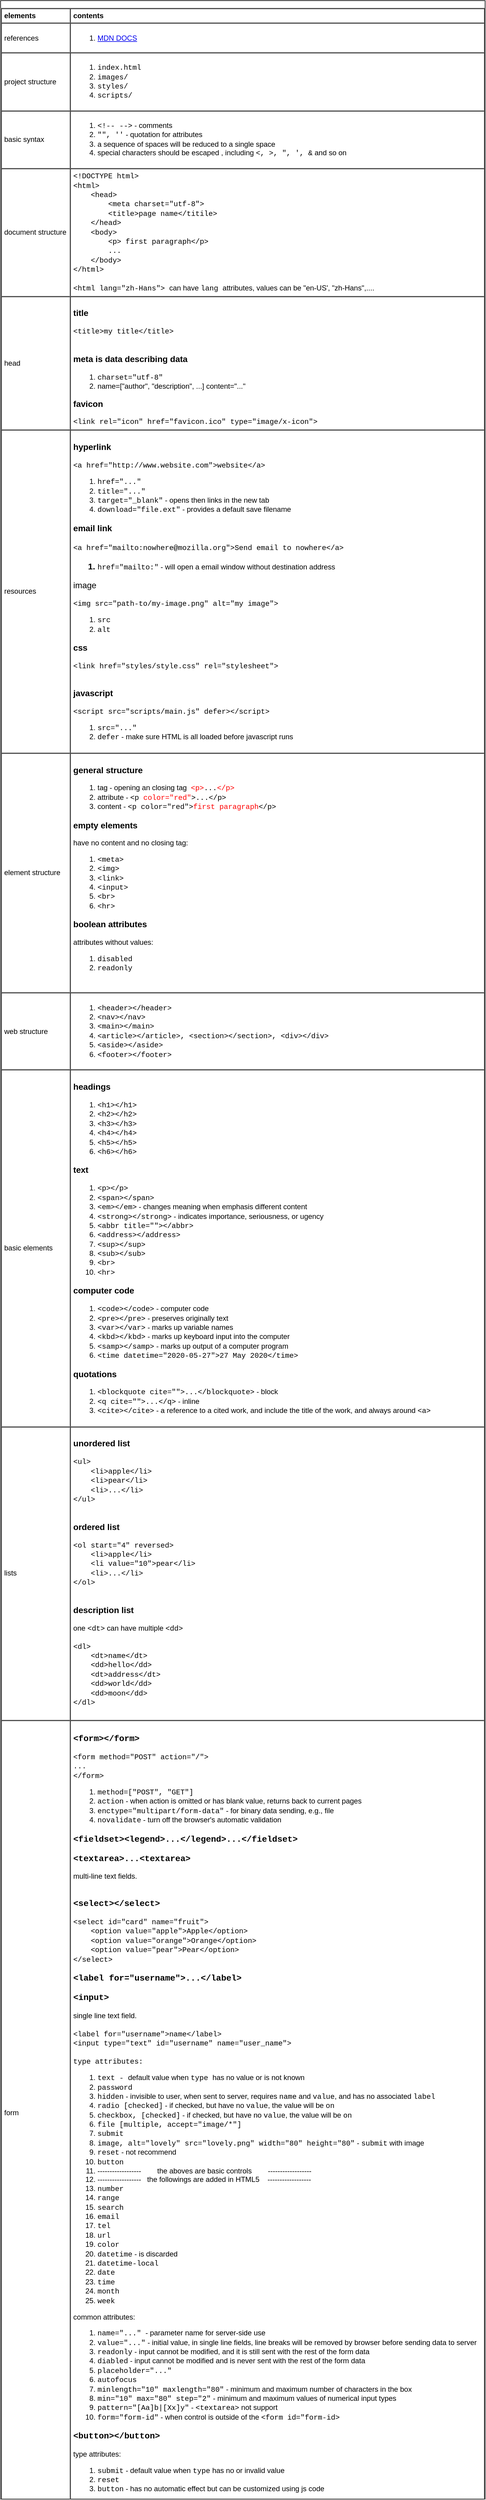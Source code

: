 <mxfile version="13.1.3" pages="3">
    <diagram id="6hGFLwfOUW9BJ-s0fimq" name="html">
        <mxGraphModel grid="1" gridSize="10" guides="1" tooltips="1" connect="1" arrows="1" page="1" fold="1" pageScale="1" pageWidth="827" pageHeight="1169" math="0" shadow="0">
            <root>
                <mxCell id="0"/>
                <mxCell id="1" parent="0"/>
                <mxCell id="2" value="&lt;p&gt;&lt;/p&gt;&lt;table cellpadding=&quot;4&quot; cellspacing=&quot;0&quot; border=&quot;1&quot; style=&quot;font-size: 1em ; width: 100% ; height: 100%&quot;&gt;&lt;tbody&gt;&lt;tr&gt;&lt;th&gt;elements&lt;/th&gt;&lt;th&gt;contents&lt;/th&gt;&lt;/tr&gt;&lt;tr&gt;&lt;td&gt;references&lt;/td&gt;&lt;td&gt;&lt;ol&gt;&lt;li&gt;&lt;a href=&quot;https://developer.mozilla.org/en-US/docs/Learn/Getting_started_with_the_web&quot;&gt;MDN DOCS&lt;/a&gt;&lt;/li&gt;&lt;/ol&gt;&lt;/td&gt;&lt;/tr&gt;&lt;tr&gt;&lt;td&gt;project structure&lt;/td&gt;&lt;td&gt;&lt;ol&gt;&lt;li&gt;&lt;font face=&quot;Courier New&quot;&gt;index.html&lt;/font&gt;&lt;/li&gt;&lt;li&gt;&lt;font face=&quot;Courier New&quot;&gt;images/&lt;/font&gt;&lt;/li&gt;&lt;li&gt;&lt;font face=&quot;Courier New&quot;&gt;styles/&lt;/font&gt;&lt;/li&gt;&lt;li&gt;&lt;font face=&quot;Courier New&quot;&gt;scripts/&lt;/font&gt;&lt;/li&gt;&lt;/ol&gt;&lt;/td&gt;&lt;/tr&gt;&lt;tr&gt;&lt;td&gt;basic syntax&lt;/td&gt;&lt;td&gt;&lt;ol&gt;&lt;li&gt;&lt;font face=&quot;Courier New&quot;&gt;&amp;lt;!-- --&amp;gt;&lt;/font&gt; - comments&lt;/li&gt;&lt;li&gt;&lt;font face=&quot;Courier New&quot;&gt;&quot;&quot;, ''&lt;/font&gt; - quotation for attributes&lt;/li&gt;&lt;li&gt;a sequence of spaces will be reduced to a single space&lt;/li&gt;&lt;li&gt;special characters should be escaped , including &lt;font face=&quot;Courier New&quot;&gt;&amp;lt;, &amp;gt;, &quot;, ', &amp;amp;&lt;/font&gt; and so on&lt;/li&gt;&lt;/ol&gt;&lt;/td&gt;&lt;/tr&gt;&lt;tr&gt;&lt;td&gt;document structure&lt;/td&gt;&lt;td&gt;&lt;font face=&quot;Courier New&quot;&gt;&amp;lt;!DOCTYPE html&amp;gt;&lt;br&gt;&amp;lt;html&amp;gt;&lt;br&gt;&amp;nbsp; &amp;nbsp; &amp;lt;head&amp;gt;&lt;br&gt;&amp;nbsp; &amp;nbsp; &amp;nbsp; &amp;nbsp; &amp;lt;meta charset=&quot;utf-8&quot;&amp;gt;&lt;br&gt;&amp;nbsp; &amp;nbsp; &amp;nbsp; &amp;nbsp; &amp;lt;title&amp;gt;page name&amp;lt;/titile&amp;gt;&lt;br&gt;&amp;nbsp; &amp;nbsp; &amp;lt;/head&amp;gt;&lt;br&gt;&amp;nbsp; &amp;nbsp; &amp;lt;body&amp;gt;&lt;br&gt;&amp;nbsp; &amp;nbsp; &amp;nbsp; &amp;nbsp; &amp;lt;p&amp;gt; first paragraph&amp;lt;/p&amp;gt;&lt;br&gt;&amp;nbsp; &amp;nbsp; &amp;nbsp; &amp;nbsp; ...&lt;br&gt;&amp;nbsp; &amp;nbsp; &amp;lt;/body&amp;gt;&lt;br&gt;&amp;lt;/html&amp;gt;&lt;br&gt;&lt;br&gt;&amp;lt;html lang=&quot;zh-Hans&quot;&amp;gt; &lt;/font&gt;can have &lt;font face=&quot;Courier New&quot;&gt;lang &lt;/font&gt;attributes, values can be &quot;en-US', &quot;zh-Hans&quot;,....&lt;/td&gt;&lt;/tr&gt;&lt;tr&gt;&lt;td&gt;head&lt;/td&gt;&lt;td&gt;&lt;h3&gt;title&lt;/h3&gt;&lt;font face=&quot;Courier New&quot;&gt;&amp;lt;title&amp;gt;my title&amp;lt;/title&amp;gt;&lt;br&gt;&lt;br&gt;&lt;/font&gt;&lt;h3&gt;meta is data describing data&lt;/h3&gt;&lt;ol&gt;&lt;li&gt;&lt;font face=&quot;Courier New&quot;&gt;charset=&quot;utf-8&quot;&lt;/font&gt;&lt;/li&gt;&lt;li&gt;name=[&quot;author&quot;, &quot;description&quot;, ...] content=&quot;...&quot;&lt;/li&gt;&lt;/ol&gt;&lt;h3&gt;favicon&lt;/h3&gt;&lt;div style=&quot;font-family: &amp;#34;courier new&amp;#34;&quot;&gt;&amp;lt;link rel=&quot;icon&quot; href=&quot;favicon.ico&quot; type=&quot;image/x-icon&quot;&amp;gt;&lt;br&gt;&lt;/div&gt;&lt;div style=&quot;font-family: &amp;#34;courier new&amp;#34;&quot;&gt;&lt;/div&gt;&lt;/td&gt;&lt;/tr&gt;&lt;tr&gt;&lt;td&gt;resources&lt;/td&gt;&lt;td&gt;&lt;h3&gt;hyperlink&lt;/h3&gt;&lt;h3&gt;&lt;div style=&quot;font-size: 12px ; font-weight: 400&quot;&gt;&lt;font face=&quot;Courier New&quot;&gt;&amp;lt;a href=&quot;http://www.website.com&quot;&amp;gt;website&amp;lt;/a&amp;gt;&lt;/font&gt;&lt;/div&gt;&lt;div style=&quot;font-size: 12px ; font-weight: 400&quot;&gt;&lt;ol&gt;&lt;li&gt;&lt;font face=&quot;Courier New&quot;&gt;href=&quot;...&quot;&lt;/font&gt;&lt;/li&gt;&lt;li&gt;&lt;font face=&quot;Courier New&quot;&gt;title=&quot;...&quot;&lt;/font&gt;&lt;/li&gt;&lt;li&gt;&lt;font face=&quot;Courier New&quot;&gt;target=&quot;_blank&quot;&lt;/font&gt; - opens then links in the new tab&lt;/li&gt;&lt;li&gt;&lt;font face=&quot;Courier New&quot;&gt;download=&quot;file.ext&quot;&lt;/font&gt;&amp;nbsp;- provides a default save filename&lt;/li&gt;&lt;/ol&gt;&lt;h3&gt;email link&lt;/h3&gt;&lt;/div&gt;&lt;/h3&gt;&lt;h3&gt;&lt;div&gt;&lt;font face=&quot;Courier New&quot;&gt;&lt;span style=&quot;font-size: 12px ; font-weight: 400&quot;&gt;&amp;lt;a href=&quot;mailto:nowhere@mozilla.org&quot;&amp;gt;Send email to nowhere&amp;lt;/a&amp;gt;&lt;/span&gt;&lt;/font&gt;&lt;/div&gt;&lt;div&gt;&lt;ol&gt;&lt;li&gt;&lt;span style=&quot;font-size: 12px ; font-weight: 400&quot;&gt;&lt;font face=&quot;Courier New&quot;&gt;href=&quot;mailto:&quot;&lt;/font&gt;&amp;nbsp;- will open a email window without destination address&lt;/span&gt;&lt;/li&gt;&lt;/ol&gt;&lt;/div&gt;&lt;/h3&gt;&lt;h3&gt;&lt;span style=&quot;font-size: 1em ; font-weight: 400&quot;&gt;image&lt;/span&gt;&lt;/h3&gt;&lt;font face=&quot;Courier New&quot;&gt;&amp;lt;img src=&quot;path-to/my-image.png&quot; alt=&quot;my image&quot;&amp;gt; &lt;br&gt;&lt;/font&gt;&lt;ol&gt;&lt;li&gt;&lt;font face=&quot;Courier New&quot;&gt;src&lt;/font&gt;&lt;/li&gt;&lt;li&gt;&lt;font face=&quot;Courier New&quot;&gt;alt&lt;/font&gt;&lt;/li&gt;&lt;/ol&gt;&lt;h3&gt;css&lt;/h3&gt;&lt;div&gt;&lt;font face=&quot;Courier New&quot;&gt;&amp;lt;link href=&quot;styles/style.css&quot; rel=&quot;stylesheet&quot;&amp;gt;&lt;/font&gt;&lt;/div&gt;&lt;div&gt;&lt;br&gt;&lt;/div&gt;&lt;h3&gt;javascript&lt;/h3&gt;&lt;div&gt;&lt;font face=&quot;Courier New&quot;&gt;&amp;lt;script src=&quot;scripts/main.js&quot; defer&amp;gt;&amp;lt;/script&amp;gt;&lt;/font&gt;&lt;/div&gt;&lt;div&gt;&lt;ol&gt;&lt;li&gt;&lt;font face=&quot;Courier New&quot;&gt;src=&quot;...&quot;&lt;/font&gt;&lt;/li&gt;&lt;li&gt;&lt;font face=&quot;Courier New&quot;&gt;defer&lt;/font&gt; - make sure HTML is all loaded before javascript runs&lt;/li&gt;&lt;/ol&gt;&lt;/div&gt;&lt;/td&gt;&lt;/tr&gt;&lt;tr&gt;&lt;td&gt;element structure&lt;/td&gt;&lt;td&gt;&lt;h3&gt;general structure&lt;/h3&gt;&lt;ol&gt;&lt;li&gt;tag - opening an closing tag&amp;nbsp; &lt;font face=&quot;Courier New&quot;&gt;&lt;font color=&quot;#ff0000&quot;&gt;&amp;lt;p&amp;gt;&lt;/font&gt;...&lt;font color=&quot;#ff0000&quot;&gt;&amp;lt;/p&amp;gt;&lt;/font&gt;&lt;/font&gt;&lt;/li&gt;&lt;li&gt;attribute - &lt;font face=&quot;Courier New&quot;&gt;&amp;lt;p &lt;font color=&quot;#ff0000&quot;&gt;color=&quot;red&quot;&lt;/font&gt;&amp;gt;...&amp;lt;/p&amp;gt;&lt;/font&gt;&lt;/li&gt;&lt;li&gt;content - &lt;font face=&quot;Courier New&quot;&gt;&amp;lt;p color=&quot;red&quot;&amp;gt;&lt;font color=&quot;#ff0000&quot;&gt;first paragraph&lt;/font&gt;&amp;lt;/p&amp;gt;&lt;/font&gt;&lt;/li&gt;&lt;/ol&gt;&lt;h3&gt;empty elements&amp;nbsp;&lt;/h3&gt;&lt;div&gt;have no content and no closing tag:&lt;/div&gt;&lt;div&gt;&lt;ol&gt;&lt;li&gt;&lt;font face=&quot;Courier New&quot;&gt;&amp;lt;meta&amp;gt;&lt;/font&gt;&lt;/li&gt;&lt;li&gt;&lt;font face=&quot;Courier New&quot;&gt;&amp;lt;img&amp;gt;&lt;/font&gt;&lt;/li&gt;&lt;li&gt;&lt;font face=&quot;Courier New&quot;&gt;&amp;lt;link&amp;gt;&lt;/font&gt;&lt;/li&gt;&lt;li&gt;&lt;font face=&quot;Courier New&quot;&gt;&amp;lt;input&amp;gt;&lt;/font&gt;&lt;/li&gt;&lt;li&gt;&lt;font face=&quot;Courier New&quot;&gt;&amp;lt;br&amp;gt;&lt;/font&gt;&lt;/li&gt;&lt;li&gt;&lt;font face=&quot;Courier New&quot;&gt;&amp;lt;hr&amp;gt;&lt;/font&gt;&lt;/li&gt;&lt;/ol&gt;&lt;h3&gt;boolean attributes&lt;/h3&gt;&lt;/div&gt;&lt;div&gt;attributes without values:&lt;/div&gt;&lt;div&gt;&lt;ol&gt;&lt;li&gt;&lt;font face=&quot;Courier New&quot;&gt;disabled&lt;/font&gt;&lt;/li&gt;&lt;li&gt;&lt;font face=&quot;Courier New&quot;&gt;readonly&lt;/font&gt;&lt;/li&gt;&lt;/ol&gt;&lt;/div&gt;&lt;div&gt;&lt;font face=&quot;Courier New&quot;&gt;&lt;br&gt;&lt;/font&gt;&lt;/div&gt;&lt;/td&gt;&lt;/tr&gt;&lt;tr&gt;&lt;td&gt;web structure&lt;/td&gt;&lt;td&gt;&lt;ol&gt;&lt;li&gt;&lt;font face=&quot;Courier New&quot;&gt;&amp;lt;header&amp;gt;&amp;lt;/header&amp;gt;&lt;/font&gt;&lt;/li&gt;&lt;li&gt;&lt;font face=&quot;Courier New&quot;&gt;&amp;lt;nav&amp;gt;&amp;lt;/nav&amp;gt;&lt;/font&gt;&lt;/li&gt;&lt;li&gt;&lt;font face=&quot;Courier New&quot;&gt;&amp;lt;main&amp;gt;&amp;lt;/main&amp;gt;&lt;/font&gt;&lt;/li&gt;&lt;li&gt;&lt;font face=&quot;Courier New&quot;&gt;&amp;lt;article&amp;gt;&amp;lt;/article&amp;gt;, &amp;lt;section&amp;gt;&amp;lt;/section&amp;gt;, &amp;lt;div&amp;gt;&amp;lt;/div&amp;gt;&lt;/font&gt;&lt;/li&gt;&lt;li&gt;&lt;font face=&quot;Courier New&quot;&gt;&amp;lt;aside&amp;gt;&amp;lt;/aside&amp;gt;&lt;/font&gt;&lt;/li&gt;&lt;li&gt;&lt;font face=&quot;Courier New&quot;&gt;&amp;lt;footer&amp;gt;&amp;lt;/footer&amp;gt;&lt;/font&gt;&lt;/li&gt;&lt;/ol&gt;&lt;/td&gt;&lt;/tr&gt;&lt;tr&gt;&lt;td&gt;basic elements&lt;/td&gt;&lt;td&gt;&lt;h3&gt;headings&lt;/h3&gt;&lt;ol&gt;&lt;li&gt;&lt;font face=&quot;Courier New&quot;&gt;&amp;lt;h1&amp;gt;&amp;lt;/h1&amp;gt;&lt;/font&gt;&lt;/li&gt;&lt;li&gt;&lt;font face=&quot;Courier New&quot;&gt;&amp;lt;h2&amp;gt;&amp;lt;/h2&amp;gt;&lt;/font&gt;&lt;/li&gt;&lt;li&gt;&lt;font face=&quot;Courier New&quot;&gt;&amp;lt;h3&amp;gt;&amp;lt;/h3&amp;gt;&lt;/font&gt;&lt;/li&gt;&lt;li&gt;&lt;font face=&quot;Courier New&quot;&gt;&amp;lt;h4&amp;gt;&amp;lt;/h4&amp;gt;&lt;/font&gt;&lt;/li&gt;&lt;li&gt;&lt;font face=&quot;Courier New&quot;&gt;&amp;lt;h5&amp;gt;&amp;lt;/h5&amp;gt;&lt;/font&gt;&lt;/li&gt;&lt;li&gt;&lt;font face=&quot;Courier New&quot;&gt;&amp;lt;h6&amp;gt;&amp;lt;/h6&amp;gt;&lt;/font&gt;&lt;/li&gt;&lt;/ol&gt;&lt;h3&gt;text&lt;/h3&gt;&lt;ol&gt;&lt;li&gt;&lt;font face=&quot;Courier New&quot;&gt;&amp;lt;p&amp;gt;&amp;lt;/p&amp;gt;&lt;/font&gt;&lt;/li&gt;&lt;li&gt;&lt;font face=&quot;Courier New&quot;&gt;&amp;lt;span&amp;gt;&amp;lt;/span&amp;gt;&lt;/font&gt;&lt;/li&gt;&lt;li&gt;&lt;font face=&quot;Courier New&quot;&gt;&amp;lt;em&amp;gt;&amp;lt;/em&amp;gt;&lt;/font&gt; - changes meaning when emphasis different content&lt;/li&gt;&lt;li&gt;&lt;font face=&quot;Courier New&quot;&gt;&amp;lt;strong&amp;gt;&amp;lt;/strong&amp;gt;&lt;/font&gt; - indicates importance, seriousness, or ugency&lt;/li&gt;&lt;li&gt;&lt;font face=&quot;Courier New&quot;&gt;&amp;lt;abbr title=&quot;&quot;&amp;gt;&amp;lt;/abbr&amp;gt;&lt;/font&gt;&lt;/li&gt;&lt;li&gt;&lt;font face=&quot;Courier New&quot;&gt;&amp;lt;address&amp;gt;&amp;lt;/address&amp;gt;&lt;/font&gt;&lt;/li&gt;&lt;li&gt;&lt;font face=&quot;Courier New&quot;&gt;&amp;lt;sup&amp;gt;&amp;lt;/sup&amp;gt;&lt;/font&gt;&lt;/li&gt;&lt;li&gt;&lt;font face=&quot;Courier New&quot;&gt;&amp;lt;sub&amp;gt;&amp;lt;/sub&amp;gt;&lt;/font&gt;&lt;/li&gt;&lt;li&gt;&lt;font face=&quot;Courier New&quot;&gt;&amp;lt;br&amp;gt;&lt;/font&gt;&lt;/li&gt;&lt;li&gt;&lt;font face=&quot;Courier New&quot;&gt;&amp;lt;hr&amp;gt;&lt;/font&gt;&lt;/li&gt;&lt;/ol&gt;&lt;h3&gt;computer code&lt;/h3&gt;&lt;div&gt;&lt;ol&gt;&lt;li&gt;&lt;font face=&quot;Courier New&quot;&gt;&amp;lt;code&amp;gt;&amp;lt;/code&amp;gt;&lt;/font&gt;&amp;nbsp;- computer code&lt;/li&gt;&lt;li&gt;&lt;font face=&quot;Courier New&quot;&gt;&amp;lt;pre&amp;gt;&amp;lt;/pre&amp;gt;&lt;/font&gt;&amp;nbsp;- preserves originally text&lt;/li&gt;&lt;li&gt;&lt;font face=&quot;Courier New&quot;&gt;&amp;lt;var&amp;gt;&amp;lt;/var&amp;gt;&lt;/font&gt;&amp;nbsp;- marks up variable names&lt;/li&gt;&lt;li&gt;&lt;font face=&quot;Courier New&quot;&gt;&amp;lt;kbd&amp;gt;&amp;lt;/kbd&amp;gt;&lt;/font&gt;&amp;nbsp;- marks up keyboard input into the computer&lt;/li&gt;&lt;li&gt;&lt;font face=&quot;Courier New&quot;&gt;&amp;lt;samp&amp;gt;&amp;lt;/samp&amp;gt;&lt;/font&gt;&amp;nbsp;- marks up output of a computer program&lt;/li&gt;&lt;li&gt;&lt;font face=&quot;Courier New&quot;&gt;&amp;lt;time datetime=&quot;2020-05-27&quot;&amp;gt;27 May 2020&amp;lt;/time&amp;gt;&lt;/font&gt;&lt;/li&gt;&lt;/ol&gt;&lt;/div&gt;&lt;h3&gt;&lt;span style=&quot;font-size: 1em&quot;&gt;quotations&lt;/span&gt;&lt;/h3&gt;&lt;ol&gt;&lt;li&gt;&lt;font face=&quot;Courier New&quot;&gt;&amp;lt;blockquote cite=&quot;&quot;&amp;gt;...&amp;lt;/blockquote&amp;gt;&lt;/font&gt; - block&lt;/li&gt;&lt;li&gt;&lt;font face=&quot;Courier New&quot;&gt;&amp;lt;q cite=&quot;&quot;&amp;gt;...&amp;lt;/q&amp;gt;&lt;/font&gt; - inline&lt;/li&gt;&lt;li&gt;&lt;font face=&quot;Courier New&quot;&gt;&amp;lt;cite&amp;gt;&amp;lt;/cite&amp;gt;&lt;/font&gt; - a reference to a cited work, and include the title of the work, and always around &lt;font face=&quot;Courier New&quot;&gt;&amp;lt;a&amp;gt;&lt;/font&gt;&lt;/li&gt;&lt;/ol&gt;&lt;div&gt;&lt;/div&gt;&lt;/td&gt;&lt;/tr&gt;&lt;tr&gt;&lt;td&gt;lists&lt;/td&gt;&lt;td&gt;&lt;h3&gt;unordered list&lt;/h3&gt;&lt;div&gt;&lt;font face=&quot;Courier New&quot;&gt;&amp;lt;ul&amp;gt;&lt;/font&gt;&lt;/div&gt;&lt;div&gt;&lt;font face=&quot;Courier New&quot;&gt;&amp;nbsp; &amp;nbsp; &amp;lt;li&amp;gt;apple&amp;lt;/li&amp;gt;&lt;/font&gt;&lt;/div&gt;&lt;div&gt;&lt;font face=&quot;Courier New&quot;&gt;&amp;nbsp; &amp;nbsp; &amp;lt;li&amp;gt;pear&amp;lt;/li&amp;gt;&lt;/font&gt;&lt;/div&gt;&lt;div&gt;&lt;font face=&quot;Courier New&quot;&gt;&amp;nbsp; &amp;nbsp; &amp;lt;li&amp;gt;...&amp;lt;/li&amp;gt;&lt;/font&gt;&lt;/div&gt;&lt;div&gt;&lt;font face=&quot;Courier New&quot;&gt;&amp;lt;/ul&amp;gt;&lt;/font&gt;&lt;/div&gt;&lt;div&gt;&lt;font face=&quot;Courier New&quot;&gt;&lt;br&gt;&lt;/font&gt;&lt;/div&gt;&lt;h3&gt;ordered list&lt;/h3&gt;&lt;div&gt;&lt;div&gt;&lt;font face=&quot;Courier New&quot;&gt;&amp;lt;ol start=&quot;4&quot; reversed&amp;gt;&lt;/font&gt;&lt;/div&gt;&lt;div&gt;&lt;font face=&quot;Courier New&quot;&gt;&amp;nbsp; &amp;nbsp; &amp;lt;li&amp;gt;apple&amp;lt;/li&amp;gt;&lt;/font&gt;&lt;/div&gt;&lt;div&gt;&lt;font face=&quot;Courier New&quot;&gt;&amp;nbsp; &amp;nbsp; &amp;lt;li value=&quot;10&quot;&amp;gt;pear&amp;lt;/li&amp;gt;&lt;/font&gt;&lt;/div&gt;&lt;div&gt;&lt;font face=&quot;Courier New&quot;&gt;&amp;nbsp; &amp;nbsp; &amp;lt;li&amp;gt;...&amp;lt;/li&amp;gt;&lt;/font&gt;&lt;/div&gt;&lt;div&gt;&lt;font face=&quot;Courier New&quot;&gt;&amp;lt;/ol&amp;gt;&lt;/font&gt;&lt;/div&gt;&lt;/div&gt;&lt;div&gt;&lt;font face=&quot;Courier New&quot;&gt;&lt;br&gt;&lt;/font&gt;&lt;/div&gt;&lt;h3&gt;description list&lt;/h3&gt;&lt;div&gt;one &lt;font face=&quot;Courier New&quot;&gt;&amp;lt;dt&amp;gt;&lt;/font&gt; can have multiple &lt;font face=&quot;Courier New&quot;&gt;&amp;lt;dd&amp;gt;&lt;/font&gt;&lt;/div&gt;&lt;div&gt;&lt;br&gt;&lt;/div&gt;&lt;div&gt;&lt;font face=&quot;Courier New&quot;&gt;&amp;lt;dl&amp;gt;&lt;/font&gt;&lt;/div&gt;&lt;div&gt;&lt;font face=&quot;Courier New&quot;&gt;&amp;nbsp; &amp;nbsp; &amp;lt;dt&amp;gt;name&amp;lt;/dt&amp;gt;&lt;/font&gt;&lt;/div&gt;&lt;div&gt;&lt;font face=&quot;Courier New&quot;&gt;&amp;nbsp; &amp;nbsp; &amp;lt;dd&amp;gt;hello&amp;lt;/dd&amp;gt;&lt;/font&gt;&lt;/div&gt;&lt;div&gt;&lt;font face=&quot;Courier New&quot;&gt;&amp;nbsp; &amp;nbsp; &amp;lt;dt&amp;gt;address&amp;lt;/dt&amp;gt;&lt;/font&gt;&lt;/div&gt;&lt;div&gt;&lt;font face=&quot;Courier New&quot;&gt;&amp;nbsp; &amp;nbsp; &amp;lt;dd&amp;gt;world&amp;lt;/dd&amp;gt;&lt;/font&gt;&lt;/div&gt;&lt;div&gt;&lt;font face=&quot;Courier New&quot;&gt;&amp;nbsp; &amp;nbsp; &amp;lt;dd&amp;gt;moon&amp;lt;/dd&amp;gt;&lt;/font&gt;&lt;/div&gt;&lt;div&gt;&lt;font face=&quot;Courier New&quot;&gt;&amp;lt;/dl&amp;gt;&lt;/font&gt;&lt;/div&gt;&lt;div&gt;&lt;font face=&quot;Courier New&quot;&gt;&lt;br&gt;&lt;/font&gt;&lt;/div&gt;&lt;/td&gt;&lt;/tr&gt;&lt;tr&gt;&lt;td&gt;form&lt;br&gt;&lt;/td&gt;&lt;td&gt;&lt;h3&gt;&lt;font face=&quot;Courier New&quot;&gt;&amp;lt;form&amp;gt;&amp;lt;/form&amp;gt;&lt;/font&gt;&lt;/h3&gt;&lt;div&gt;&lt;font face=&quot;Courier New&quot;&gt;&amp;lt;form method=&quot;POST&quot; action=&quot;/&quot;&amp;gt;&lt;/font&gt;&lt;/div&gt;&lt;div&gt;&lt;font face=&quot;Courier New&quot;&gt;...&lt;/font&gt;&lt;/div&gt;&lt;div&gt;&lt;font face=&quot;Courier New&quot;&gt;&amp;lt;/form&amp;gt;&lt;/font&gt;&lt;/div&gt;&lt;div&gt;&lt;ol&gt;&lt;li&gt;&lt;font face=&quot;Courier New&quot;&gt;method=[&quot;POST&quot;, &quot;GET&quot;]&lt;/font&gt;&lt;/li&gt;&lt;li&gt;&lt;font face=&quot;Courier New&quot;&gt;action&lt;/font&gt;&amp;nbsp;- when action is omitted or has blank value, returns back to current pages&lt;/li&gt;&lt;li&gt;&lt;font face=&quot;Courier New&quot;&gt;enctype=&quot;multipart/form-data&quot;&lt;/font&gt;&amp;nbsp;- for binary data sending, e.g., file&lt;/li&gt;&lt;li&gt;&lt;font face=&quot;Courier New&quot;&gt;novalidate&lt;/font&gt; - turn off the browser's automatic validation&lt;/li&gt;&lt;/ol&gt;&lt;/div&gt;&lt;div&gt;&lt;h3&gt;&lt;font face=&quot;Courier New&quot;&gt;&amp;lt;fieldset&amp;gt;&amp;lt;legend&amp;gt;...&amp;lt;/legend&amp;gt;...&amp;lt;/fieldset&amp;gt;&lt;/font&gt;&lt;/h3&gt;&lt;/div&gt;&lt;h3&gt;&lt;font face=&quot;Courier New&quot;&gt;&amp;lt;textarea&amp;gt;...&amp;lt;textarea&amp;gt;&lt;/font&gt;&lt;/h3&gt;&lt;div&gt;multi-line text fields.&lt;/div&gt;&lt;div&gt;&lt;br&gt;&lt;/div&gt;&lt;h3&gt;&lt;font face=&quot;Courier New&quot;&gt;&amp;lt;select&amp;gt;&amp;lt;/select&amp;gt;&lt;/font&gt;&lt;/h3&gt;&lt;div&gt;&lt;font face=&quot;Courier New&quot;&gt;&amp;lt;select id=&quot;card&quot; name=&quot;fruit&quot;&amp;gt;&lt;/font&gt;&lt;/div&gt;&lt;div&gt;&lt;font face=&quot;Courier New&quot;&gt;&amp;nbsp; &amp;nbsp; &amp;lt;option value=&quot;apple&quot;&amp;gt;Apple&amp;lt;/option&amp;gt;&lt;/font&gt;&lt;/div&gt;&lt;div&gt;&lt;font face=&quot;Courier New&quot;&gt;&amp;nbsp; &amp;nbsp; &amp;lt;option value=&quot;orange&quot;&amp;gt;Orange&amp;lt;/option&amp;gt;&lt;/font&gt;&lt;/div&gt;&lt;div&gt;&lt;font face=&quot;Courier New&quot;&gt;&amp;nbsp; &amp;nbsp; &amp;lt;option value=&quot;pear&quot;&amp;gt;Pear&amp;lt;/option&amp;gt;&lt;/font&gt;&lt;/div&gt;&lt;div&gt;&lt;font face=&quot;Courier New&quot;&gt;&amp;lt;/select&amp;gt;&lt;br&gt;&lt;/font&gt;&lt;/div&gt;&lt;h3&gt;&lt;font face=&quot;Courier New&quot;&gt;&amp;lt;label for=&quot;username&quot;&amp;gt;...&amp;lt;/label&amp;gt;&lt;/font&gt;&lt;/h3&gt;&lt;h3&gt;&lt;font face=&quot;Courier New&quot;&gt;&amp;lt;input&amp;gt;&lt;/font&gt;&lt;/h3&gt;&lt;div&gt;single line text field.&lt;/div&gt;&lt;div&gt;&lt;font face=&quot;Courier New&quot;&gt;&lt;br&gt;&lt;/font&gt;&lt;/div&gt;&lt;div&gt;&lt;font face=&quot;Courier New&quot;&gt;&amp;lt;label for=&quot;username&quot;&amp;gt;name&amp;lt;/label&amp;gt;&lt;/font&gt;&lt;/div&gt;&lt;div&gt;&lt;font face=&quot;Courier New&quot;&gt;&amp;lt;input type=&quot;text&quot; id=&quot;username&quot; name=&quot;user_name&quot;&amp;gt;&lt;/font&gt;&lt;/div&gt;&lt;div&gt;&lt;div&gt;&lt;br&gt;&lt;/div&gt;&lt;div&gt;&lt;font face=&quot;Courier New&quot;&gt;type attributes:&lt;/font&gt;&lt;/div&gt;&lt;div&gt;&lt;ol&gt;&lt;li&gt;&lt;font face=&quot;Courier New&quot;&gt;text -&amp;nbsp;&lt;/font&gt;default value when &lt;font face=&quot;Courier New&quot;&gt;type &lt;/font&gt;has no value or is not known&lt;/li&gt;&lt;li&gt;&lt;span style=&quot;font-family: &amp;#34;courier new&amp;#34; ; font-size: 1em&quot;&gt;password&lt;/span&gt;&lt;br&gt;&lt;/li&gt;&lt;li&gt;&lt;font face=&quot;Courier New&quot;&gt;hidden&lt;/font&gt;&amp;nbsp;- invisible to user, when sent to server, requires&amp;nbsp;&lt;font face=&quot;Courier New&quot; style=&quot;font-size: 1em&quot;&gt;name&lt;/font&gt;&lt;span style=&quot;font-size: 1em&quot;&gt;&amp;nbsp;and&amp;nbsp;&lt;/span&gt;&lt;font face=&quot;Courier New&quot; style=&quot;font-size: 1em&quot;&gt;value&lt;/font&gt;&lt;span style=&quot;font-size: 1em&quot;&gt;, and has no associated&amp;nbsp;&lt;font face=&quot;Courier New&quot;&gt;label&lt;/font&gt;&lt;/span&gt;&lt;/li&gt;&lt;li&gt;&lt;font face=&quot;Courier New&quot;&gt;radio [&lt;/font&gt;&lt;font face=&quot;Courier New&quot; style=&quot;font-size: 1em&quot;&gt;checked]&lt;/font&gt;&lt;span style=&quot;font-size: 1em&quot;&gt;&amp;nbsp;- if checked, but have no&lt;/span&gt;&lt;span style=&quot;font-size: 1em&quot;&gt;&amp;nbsp;&lt;/span&gt;&lt;font face=&quot;Courier New&quot; style=&quot;font-size: 1em&quot;&gt;value&lt;/font&gt;&lt;span style=&quot;font-size: 1em&quot;&gt;, the value will be&amp;nbsp;&lt;/span&gt;&lt;font face=&quot;Courier New&quot; style=&quot;font-size: 1em&quot;&gt;on&lt;/font&gt;&lt;/li&gt;&lt;li&gt;&lt;font face=&quot;Courier New&quot;&gt;checkbox, [&lt;/font&gt;&lt;font face=&quot;Courier New&quot; style=&quot;font-size: 1em&quot;&gt;checked]&lt;/font&gt;&lt;span style=&quot;font-size: 1em&quot;&gt;&amp;nbsp;- if checked, but have no&lt;/span&gt;&lt;span style=&quot;font-size: 1em&quot;&gt;&amp;nbsp;&lt;/span&gt;&lt;font face=&quot;Courier New&quot; style=&quot;font-size: 1em&quot;&gt;value&lt;/font&gt;&lt;span style=&quot;font-size: 1em&quot;&gt;, the value will be&amp;nbsp;&lt;/span&gt;&lt;font face=&quot;Courier New&quot; style=&quot;font-size: 1em&quot;&gt;on&lt;/font&gt;&lt;/li&gt;&lt;li&gt;&lt;font face=&quot;Courier New&quot;&gt;file [multiple, accept=&quot;image/*&quot;]&lt;/font&gt;&lt;/li&gt;&lt;li&gt;&lt;font face=&quot;Courier New&quot;&gt;submit&lt;/font&gt;&lt;/li&gt;&lt;li&gt;&lt;font face=&quot;Courier New&quot;&gt;image,&amp;nbsp;alt=&quot;lovely&quot; src=&quot;lovely.png&quot; width=&quot;80&quot; height=&quot;80&quot;&lt;/font&gt; -&amp;nbsp;&lt;font face=&quot;Courier New&quot;&gt;submit&lt;/font&gt;&amp;nbsp;with image&lt;/li&gt;&lt;li&gt;&lt;font face=&quot;Courier New&quot;&gt;reset&lt;/font&gt;&amp;nbsp;- not recommend&lt;/li&gt;&lt;li&gt;&lt;font face=&quot;Courier New&quot;&gt;button&lt;/font&gt;&lt;/li&gt;&lt;li&gt;------------------&amp;nbsp; &amp;nbsp; &amp;nbsp; &amp;nbsp; the aboves are basic controls&amp;nbsp; &amp;nbsp; &amp;nbsp; &amp;nbsp; ------------------&lt;/li&gt;&lt;li&gt;------------------&amp;nbsp; &amp;nbsp;the followings are added in HTML5&amp;nbsp; &amp;nbsp; ------------------&lt;/li&gt;&lt;li&gt;&lt;font face=&quot;Courier New&quot;&gt;number&lt;/font&gt;&lt;/li&gt;&lt;li&gt;&lt;font face=&quot;Courier New&quot;&gt;range&lt;/font&gt;&lt;/li&gt;&lt;li&gt;&lt;font face=&quot;Courier New&quot;&gt;search&lt;/font&gt;&lt;/li&gt;&lt;li&gt;&lt;span style=&quot;font-family: &amp;#34;courier new&amp;#34; ; font-size: 1em&quot;&gt;email&lt;/span&gt;&lt;br&gt;&lt;/li&gt;&lt;li&gt;&lt;font face=&quot;Courier New&quot;&gt;tel&lt;/font&gt;&lt;/li&gt;&lt;li&gt;&lt;font face=&quot;Courier New&quot;&gt;url&lt;/font&gt;&lt;/li&gt;&lt;li&gt;&lt;font face=&quot;Courier New&quot;&gt;color&lt;/font&gt;&lt;/li&gt;&lt;li&gt;&lt;font face=&quot;Courier New&quot;&gt;datetime&lt;/font&gt;&amp;nbsp;- is discarded&lt;/li&gt;&lt;li&gt;&lt;font face=&quot;Courier New&quot;&gt;datetime-local&lt;/font&gt;&lt;/li&gt;&lt;li&gt;&lt;font face=&quot;Courier New&quot;&gt;date&lt;/font&gt;&lt;/li&gt;&lt;li&gt;&lt;font face=&quot;Courier New&quot;&gt;time&lt;/font&gt;&lt;/li&gt;&lt;li&gt;&lt;font face=&quot;Courier New&quot;&gt;month&lt;/font&gt;&lt;/li&gt;&lt;li&gt;&lt;font face=&quot;Courier New&quot;&gt;week&lt;/font&gt;&lt;/li&gt;&lt;/ol&gt;&lt;div&gt;common attributes:&lt;/div&gt;&lt;/div&gt;&lt;ol&gt;&lt;li&gt;&lt;font face=&quot;Courier New&quot; style=&quot;font-size: 1em&quot;&gt;name=&quot;...&quot; &lt;/font&gt;&lt;span style=&quot;font-size: 1em&quot;&gt;- parameter name for server-side use&lt;/span&gt;&lt;br&gt;&lt;/li&gt;&lt;li&gt;&lt;font face=&quot;Courier New&quot;&gt;value=&quot;...&quot;&lt;/font&gt; - initial value, in single line fields, line breaks will be removed by browser before sending data to server&lt;/li&gt;&lt;li&gt;&lt;font face=&quot;Courier New&quot;&gt;readonly&lt;/font&gt; - input cannot be modified, and it is still sent with the rest of the form data&lt;/li&gt;&lt;li&gt;&lt;font face=&quot;Courier New&quot;&gt;diabled&lt;/font&gt; - input cannot be modified and is never sent with the rest of the form data&lt;/li&gt;&lt;li&gt;&lt;span style=&quot;font-family: &amp;#34;courier new&amp;#34; ; font-size: 1em&quot;&gt;placeholder=&quot;...&quot;&lt;/span&gt;&lt;br&gt;&lt;/li&gt;&lt;li&gt;&lt;span style=&quot;font-family: &amp;#34;courier new&amp;#34; ; font-size: 1em&quot;&gt;autofocus&lt;/span&gt;&lt;/li&gt;&lt;li&gt;&lt;font face=&quot;Courier New&quot;&gt;minlength=&quot;10&quot; maxlength=&quot;80&quot;&lt;/font&gt;&amp;nbsp;- minimum and maximum number of characters in the box&lt;/li&gt;&lt;li&gt;&lt;font face=&quot;Courier New&quot;&gt;min=&quot;10&quot; max=&quot;80&quot; step=&quot;2&quot;&lt;/font&gt;&amp;nbsp;- minimum and maximum values of numerical input types&lt;/li&gt;&lt;li&gt;&lt;font face=&quot;Courier New&quot;&gt;pattern=&quot;[Aa]b|[Xx]y&quot;&lt;/font&gt;&amp;nbsp;- &lt;font face=&quot;Courier New&quot;&gt;&amp;lt;textarea&amp;gt;&lt;/font&gt; not support&lt;/li&gt;&lt;li&gt;&lt;font face=&quot;Courier New&quot;&gt;form=&quot;form-id&quot;&lt;/font&gt; - when control is outside of the &lt;font face=&quot;Courier New&quot;&gt;&amp;lt;form id=&quot;form-id&amp;gt;&lt;/font&gt;&lt;/li&gt;&lt;/ol&gt;&lt;h3&gt;&lt;font face=&quot;Courier New&quot;&gt;&amp;lt;button&amp;gt;&amp;lt;/button&amp;gt;&lt;/font&gt;&lt;/h3&gt;&lt;/div&gt;&lt;div&gt;type attributes:&lt;/div&gt;&lt;div&gt;&lt;ol&gt;&lt;li&gt;&lt;font face=&quot;Courier New&quot;&gt;submit&lt;/font&gt;&amp;nbsp;- default value when &lt;font face=&quot;Courier New&quot;&gt;type&lt;/font&gt; has no or invalid value&lt;/li&gt;&lt;li&gt;&lt;font face=&quot;Courier New&quot;&gt;reset&lt;/font&gt;&lt;/li&gt;&lt;li&gt;&lt;font face=&quot;Courier New&quot;&gt;button&lt;/font&gt; - has no automatic effect but can be customized using js code&lt;/li&gt;&lt;/ol&gt;&lt;/div&gt;&lt;/td&gt;&lt;/tr&gt;&lt;/tbody&gt;&lt;/table&gt;&lt;p&gt;&lt;/p&gt; " style="verticalAlign=top;align=left;overflow=fill;fontSize=12;fontFamily=Helvetica;html=1;spacing=2;" parent="1" vertex="1">
                    <mxGeometry x="20" y="30" width="800" height="4120" as="geometry"/>
                </mxCell>
            </root>
        </mxGraphModel>
    </diagram>
    <diagram id="RTqvdanEotcw3ATUaWu8" name="css">
        <mxGraphModel dx="646" dy="331" grid="1" gridSize="10" guides="1" tooltips="1" connect="1" arrows="1" fold="1" page="1" pageScale="1" pageWidth="827" pageHeight="1169" math="0" shadow="0">
            <root>
                <mxCell id="4eLZL4CDJvdBpiGgEtAd-0"/>
                <mxCell id="4eLZL4CDJvdBpiGgEtAd-1" parent="4eLZL4CDJvdBpiGgEtAd-0"/>
                <mxCell id="4eLZL4CDJvdBpiGgEtAd-2" value="&lt;table cellpadding=&quot;4&quot; cellspacing=&quot;0&quot; border=&quot;1&quot; style=&quot;font-size: 1em ; width: 100% ; height: 100%&quot;&gt;&lt;tbody&gt;&lt;tr&gt;&lt;th&gt;elements&lt;/th&gt;&lt;th&gt;contents&lt;/th&gt;&lt;/tr&gt;&lt;tr&gt;&lt;td&gt;common&lt;/td&gt;&lt;td&gt;&lt;ol&gt;&lt;li&gt;display&lt;/li&gt;&lt;li&gt;font&lt;/li&gt;&lt;li&gt;color&lt;/li&gt;&lt;li&gt;background&lt;/li&gt;&lt;li&gt;size&lt;/li&gt;&lt;li&gt;spacing&lt;/li&gt;&lt;li&gt;margin&lt;/li&gt;&lt;li&gt;border&lt;/li&gt;&lt;li&gt;padding&lt;/li&gt;&lt;li&gt;width&lt;/li&gt;&lt;li&gt;height&lt;/li&gt;&lt;/ol&gt;&lt;/td&gt;&lt;/tr&gt;&lt;tr&gt;&lt;td&gt;unit&lt;/td&gt;&lt;td&gt;&lt;h3&gt;absolute&lt;/h3&gt;&lt;ol&gt;&lt;li&gt;px=1/96 of in&lt;/li&gt;&lt;li&gt;pt=1/72 of in&lt;/li&gt;&lt;li&gt;in=2.54cm&lt;/li&gt;&lt;/ol&gt;&lt;h3&gt;relative&lt;/h3&gt;&lt;ol&gt;&lt;li&gt;%&lt;/li&gt;&lt;li&gt;em - font size of the parent&lt;/li&gt;&lt;li&gt;rem - font size of the root element(html)&lt;/li&gt;&lt;li&gt;vw - viewport width, 1vw is 1% of the viewport width&lt;/li&gt;&lt;li&gt;vh - viewport height&lt;/li&gt;&lt;/ol&gt;&lt;/td&gt;&lt;/tr&gt;&lt;tr&gt;&lt;td&gt;structure&lt;/td&gt;&lt;td&gt;&lt;h3&gt;components&lt;/h3&gt;&lt;ol&gt;&lt;li&gt;selector - &lt;font face=&quot;Courier New&quot;&gt;&lt;font color=&quot;#ff0000&quot;&gt;p&lt;/font&gt; { color: red }&lt;/font&gt;&lt;/li&gt;&lt;li&gt;property&amp;nbsp;- &lt;font face=&quot;Courier New&quot;&gt;p { &lt;font color=&quot;#ff0000&quot;&gt;color&lt;/font&gt;: red }&lt;/font&gt;&lt;/li&gt;&lt;li&gt;value&amp;nbsp;- &lt;font face=&quot;Courier New&quot;&gt;p { color: &lt;font color=&quot;#ff0000&quot;&gt;red &lt;/font&gt;}&lt;/font&gt;&lt;/li&gt;&lt;/ol&gt;&lt;h3&gt;syntax&lt;/h3&gt;&lt;ol&gt;&lt;li&gt;&lt;font face=&quot;Courier New&quot;&gt;/* ... */ &lt;/font&gt;for&amp;nbsp;comment&lt;/li&gt;&lt;li&gt;using&amp;nbsp;&lt;font face=&quot;Courier New&quot;&gt;,&lt;/font&gt; separates diferent selectors&lt;/li&gt;&lt;li&gt;using &lt;font face=&quot;Courier New&quot;&gt;;&lt;/font&gt; separates different properties&lt;/li&gt;&lt;li&gt;using &lt;font face=&quot;Courier New&quot;&gt;{} &lt;/font&gt;wraps all properties&lt;/li&gt;&lt;/ol&gt;&lt;div&gt;&lt;div&gt;&lt;h3&gt;functions&lt;/h3&gt;&lt;/div&gt;&lt;div&gt;&lt;ol&gt;&lt;li&gt;&lt;font face=&quot;Courier New&quot;&gt;calc()&lt;/font&gt;&lt;/li&gt;&lt;li&gt;&lt;font face=&quot;Courier New&quot;&gt;rotate()&lt;/font&gt;&lt;/li&gt;&lt;/ol&gt;&lt;/div&gt;&lt;/div&gt;&lt;h3&gt;selector&lt;/h3&gt;&lt;div&gt;&lt;ol&gt;&lt;li&gt;Universal selector &lt;font face=&quot;Courier New&quot; color=&quot;#ff0000&quot;&gt;*&lt;/font&gt;&lt;/li&gt;&lt;li&gt;Element selector - &lt;font face=&quot;Courier New&quot; color=&quot;#ff0000&quot;&gt;p&lt;/font&gt; selects &lt;font face=&quot;Courier New&quot; color=&quot;#ff0000&quot;&gt;&amp;lt;p&amp;gt;&lt;/font&gt;&lt;/li&gt;&lt;li&gt;Id selector -&lt;font face=&quot;Courier New&quot;&gt; &lt;font color=&quot;#ff0000&quot;&gt;#my-id&lt;/font&gt; &lt;/font&gt;selects &lt;font face=&quot;Courier New&quot;&gt;&amp;lt;p &lt;font color=&quot;#ff0000&quot;&gt;id=&quot;my-id&quot;&lt;/font&gt;&amp;gt; &lt;/font&gt;or &lt;font face=&quot;Courier New&quot;&gt;&amp;lt;a &lt;font color=&quot;#ff0000&quot;&gt;id=&quot;my-id&quot;&lt;/font&gt;&amp;gt;&lt;/font&gt;&lt;/li&gt;&lt;li&gt;Class selector - &lt;font color=&quot;#ff0000&quot;&gt;.&lt;font face=&quot;Courier New&quot;&gt;.my-class&lt;/font&gt;&lt;/font&gt; selects &lt;font face=&quot;Courier New&quot;&gt;&amp;lt;p &lt;font color=&quot;#ff0000&quot;&gt;class=&quot;my-class&quot;&lt;/font&gt;&amp;gt; &lt;/font&gt;or &lt;font face=&quot;Courier New&quot;&gt;&amp;lt;a &lt;font color=&quot;#ff0000&quot;&gt;class=&quot;my-class&quot;&lt;/font&gt;&amp;gt;&lt;/font&gt;&lt;/li&gt;&lt;li&gt;Attribute selector with or without a value - &lt;font face=&quot;Courier New&quot; color=&quot;#ff0000&quot;&gt;img[src]&lt;/font&gt; selects &lt;font face=&quot;Courier New&quot;&gt;&amp;lt;img &lt;font color=&quot;#ff0000&quot;&gt;src=&quot;my.png&quot;&lt;/font&gt;&amp;gt;&lt;/font&gt;, but not &lt;font face=&quot;Courier New&quot;&gt;&amp;lt;img&amp;gt;&lt;/font&gt;&lt;/li&gt;&lt;li&gt;Pseudo-class&lt;font face=&quot;Courier New&quot;&gt; -&amp;nbsp;&lt;/font&gt;selector only when specified element in specified state, &lt;font face=&quot;Courier New&quot; color=&quot;#ff0000&quot;&gt;a:hover&lt;/font&gt;&amp;nbsp;&lt;/li&gt;&lt;li&gt;Pseudo-element - select&amp;nbsp; a certain part of an element other than the element itself, &lt;font color=&quot;#ff0000&quot; face=&quot;Courier New&quot;&gt;::first-line ::first-letter&lt;/font&gt;,...&lt;/li&gt;&lt;li&gt;Direct children combinator - &lt;font face=&quot;Courier New&quot; color=&quot;#ff0000&quot;&gt;article &amp;gt; p&lt;/font&gt;&lt;/li&gt;&lt;li&gt;Descendant cominator -&lt;font color=&quot;#ff0000&quot;&gt; &lt;/font&gt;&lt;font face=&quot;Courier New&quot;&gt;&lt;font color=&quot;#ff0000&quot;&gt;li em&lt;/font&gt; &lt;/font&gt;select an &lt;font face=&quot;Courier New&quot;&gt;&amp;lt;em&amp;gt;&lt;/font&gt; inside an &lt;font face=&quot;Courier New&quot;&gt;&amp;lt;li&amp;gt;&lt;/font&gt; element&lt;/li&gt;&lt;li&gt;Ajacent sibling combinator - &lt;font face=&quot;Courier New&quot; color=&quot;#ff0000&quot;&gt;h1 + p&amp;nbsp;&lt;/font&gt;select&amp;nbsp;&lt;font face=&quot;Courier New&quot;&gt;&amp;lt;p&amp;gt;&lt;/font&gt; directly after&amp;nbsp; &lt;font face=&quot;Courier New&quot;&gt;&amp;lt;h1&amp;gt;&amp;nbsp;&lt;/font&gt;at the same hierarchy level in the HTML&lt;/li&gt;&lt;li&gt;General sibling cominator - h1 ~ p select&amp;nbsp;&lt;font face=&quot;Courier New&quot;&gt;&amp;lt;p&amp;gt;&lt;/font&gt;&amp;nbsp; with the same hierarchy after&amp;nbsp;&lt;font face=&quot;Courier New&quot;&gt;&amp;lt;h1&amp;gt;&amp;nbsp;&lt;/font&gt;in the HTML&lt;/li&gt;&lt;/ol&gt;&lt;h3&gt;@rules&lt;/h3&gt;&lt;/div&gt;&lt;div&gt;&lt;ol&gt;&lt;li&gt;&lt;font face=&quot;Courier New&quot;&gt;@import @import 'styles2.css'&lt;/font&gt;&lt;/li&gt;&lt;li&gt;&lt;font face=&quot;Courier New&quot;&gt;@media @media (min-width: 30em) {body { background-color: blue}}&lt;/font&gt;&lt;/li&gt;&lt;/ol&gt;&lt;h3&gt;css order&lt;/h3&gt;&lt;/div&gt;&lt;div&gt;&lt;ol&gt;&lt;li&gt;cascade&lt;/li&gt;&lt;li&gt;specificity&lt;/li&gt;&lt;li&gt;inheritance&lt;/li&gt;&lt;li&gt;&lt;font color=&quot;#ff0000&quot;&gt;!important&lt;/font&gt;&lt;/li&gt;&lt;/ol&gt;&lt;/div&gt;&lt;/td&gt;&lt;/tr&gt;&lt;tr&gt;&lt;td&gt;box&lt;/td&gt;&lt;td&gt;&lt;h3&gt;&lt;font face=&quot;Courier New&quot;&gt;display&lt;/font&gt;&lt;/h3&gt;&lt;ol&gt;&lt;li&gt;&lt;font face=&quot;Courier New&quot;&gt;inline&lt;/font&gt;&lt;/li&gt;&lt;li&gt;&lt;font face=&quot;Courier New&quot;&gt;block&lt;/font&gt;&lt;/li&gt;&lt;li&gt;&lt;font face=&quot;Courier New&quot;&gt;inline-block&lt;/font&gt;&lt;/li&gt;&lt;li&gt;&lt;font face=&quot;Courier New&quot;&gt;flex&lt;/font&gt;&lt;/li&gt;&lt;li&gt;&lt;font face=&quot;Courier New&quot;&gt;inline-flex&lt;/font&gt;&lt;/li&gt;&lt;li&gt;&lt;font face=&quot;Courier New&quot;&gt;grid&lt;/font&gt;&lt;/li&gt;&lt;li&gt;&lt;font face=&quot;Courier New&quot;&gt;list-item&lt;/font&gt;&lt;/li&gt;&lt;/ol&gt;&lt;div&gt;&lt;div&gt;&lt;p&gt;block&lt;/p&gt;&lt;/div&gt;&lt;div&gt;&lt;ol&gt;&lt;li&gt;the box will break onto a new line&lt;/li&gt;&lt;li&gt;the box will extend in the line direction to fill the space available&lt;/li&gt;&lt;li&gt;the width and height properties will apply&lt;/li&gt;&lt;li&gt;padding, margin, and border will&amp;nbsp; cause other elements to be pushed away from the box&lt;/li&gt;&lt;/ol&gt;&lt;/div&gt;&lt;p&gt;inline&lt;/p&gt;&lt;div&gt;&lt;ol&gt;&lt;li&gt;the box will not break onto a new line&lt;/li&gt;&lt;li&gt;the&amp;nbsp;&lt;font face=&quot;Courier New&quot;&gt;width&lt;/font&gt;&amp;nbsp;and&amp;nbsp;&lt;font face=&quot;Courier New&quot;&gt;height&lt;/font&gt;&amp;nbsp;properties will not apply&lt;/li&gt;&lt;li&gt;vertical padding, margins, and borders will apply, but will not cause other inline boxes to move away from the box&lt;/li&gt;&lt;li&gt;horizontal padding, margins, and borders will apply and cause other inline boxes to move away from the box&lt;/li&gt;&lt;/ol&gt;&lt;div&gt;inline-block&lt;/div&gt;&lt;/div&gt;&lt;/div&gt;&lt;div&gt;&lt;ol&gt;&lt;li&gt;the box will not break onto a new line&lt;/li&gt;&lt;li&gt;the &lt;font face=&quot;Courier New&quot;&gt;width&lt;/font&gt; and &lt;font face=&quot;Courier New&quot;&gt;height&lt;/font&gt; properties will apply&lt;/li&gt;&lt;li&gt;padding, margin, and border will cause other elements to be pushed away from the box&lt;/li&gt;&lt;/ol&gt;&lt;/div&gt;&lt;h3&gt;properties&lt;/h3&gt;&lt;div&gt;&lt;ol&gt;&lt;li&gt;&lt;font face=&quot;Courier New&quot;&gt;width min-width max-width&lt;/font&gt;&lt;/li&gt;&lt;li&gt;&lt;font face=&quot;Courier New&quot;&gt;height min-height max-height&lt;/font&gt;&lt;/li&gt;&lt;li&gt;&lt;font face=&quot;Courier New&quot;&gt;padding&lt;/font&gt;&lt;/li&gt;&lt;li&gt;&lt;font face=&quot;Courier New&quot;&gt;border&lt;/font&gt;&lt;/li&gt;&lt;li&gt;&lt;font face=&quot;Courier New&quot;&gt;margin&lt;/font&gt;&lt;/li&gt;&lt;li&gt;&lt;font face=&quot;Courier New&quot;&gt;box-sizing: [content-box, border-box]&lt;/font&gt;&lt;/li&gt;&lt;li&gt;&lt;font face=&quot;Courier New&quot;&gt;line-height&lt;/font&gt;&lt;/li&gt;&lt;li&gt;&lt;font face=&quot;Courier New&quot;&gt;overflow&lt;/font&gt;&lt;/li&gt;&lt;/ol&gt;&lt;div&gt;&lt;font face=&quot;Courier New&quot;&gt;html {&lt;/font&gt;&lt;/div&gt;&lt;div&gt;&lt;font face=&quot;Courier New&quot;&gt;&amp;nbsp; &amp;nbsp; box-sizing: border-box;&lt;/font&gt;&lt;/div&gt;&lt;div&gt;&lt;font face=&quot;Courier New&quot;&gt;}&lt;/font&gt;&lt;/div&gt;&lt;div&gt;&lt;font face=&quot;Courier New&quot;&gt;&lt;br&gt;&lt;/font&gt;&lt;/div&gt;&lt;div&gt;&lt;font face=&quot;Courier New&quot;&gt;*, *::before, *::after {&lt;/font&gt;&lt;/div&gt;&lt;div&gt;&lt;font face=&quot;Courier New&quot;&gt;&amp;nbsp; &amp;nbsp; box-sizing: inherit&lt;/font&gt;&lt;/div&gt;&lt;div&gt;&lt;font face=&quot;Courier New&quot;&gt;}&lt;/font&gt;&lt;/div&gt;&lt;div&gt;&lt;font face=&quot;Courier New&quot;&gt;&lt;br&gt;&lt;/font&gt;&lt;/div&gt;&lt;div&gt;&lt;font face=&quot;Courier New&quot;&gt;border&lt;/font&gt;&lt;/div&gt;&lt;div&gt;&lt;ol&gt;&lt;li&gt;&lt;font face=&quot;Courier New&quot;&gt;border: 1px solid red - shorthand for border-width border-style border-color&lt;/font&gt;&lt;/li&gt;&lt;li&gt;&lt;font face=&quot;Courier New&quot;&gt;border-width&lt;/font&gt;&lt;/li&gt;&lt;li&gt;&lt;font face=&quot;Courier New&quot;&gt;border-style&lt;/font&gt;&lt;/li&gt;&lt;li&gt;&lt;font face=&quot;Courier New&quot;&gt;border-color&lt;/font&gt;&lt;/li&gt;&lt;li&gt;&lt;font face=&quot;Courier New&quot;&gt;border-radius&lt;/font&gt;&lt;/li&gt;&lt;/ol&gt;&lt;/div&gt;&lt;div&gt;&lt;font face=&quot;Courier New&quot;&gt;&lt;br&gt;&lt;/font&gt;&lt;/div&gt;&lt;div&gt;&lt;font face=&quot;Courier New&quot;&gt;border-style:&lt;/font&gt;&lt;/div&gt;&lt;div&gt;&lt;ol&gt;&lt;li&gt;&lt;font face=&quot;Courier New&quot;&gt;none&lt;/font&gt;&lt;/li&gt;&lt;li&gt;&lt;font face=&quot;Courier New&quot;&gt;solid&lt;/font&gt;&lt;/li&gt;&lt;li&gt;&lt;font face=&quot;Courier New&quot;&gt;dotted&lt;/font&gt;&lt;/li&gt;&lt;li&gt;&lt;font face=&quot;Courier New&quot;&gt;dashed&lt;/font&gt;&lt;/li&gt;&lt;li&gt;&lt;font face=&quot;Courier New&quot;&gt;double&lt;/font&gt;&lt;/li&gt;&lt;/ol&gt;&lt;h3&gt;&lt;font face=&quot;Courier New&quot;&gt;overflow&lt;/font&gt;&lt;/h3&gt;&lt;/div&gt;&lt;/div&gt;&lt;div&gt;&lt;ol&gt;&lt;li&gt;&lt;font face=&quot;Courier New&quot;&gt;visible&lt;/font&gt;&lt;/li&gt;&lt;li&gt;&lt;font face=&quot;Courier New&quot;&gt;hidden&lt;/font&gt;&lt;/li&gt;&lt;li&gt;&lt;font face=&quot;Courier New&quot;&gt;scroll&lt;/font&gt;&lt;/li&gt;&lt;li&gt;&lt;font face=&quot;Courier New&quot;&gt;auto&lt;/font&gt;&lt;/li&gt;&lt;/ol&gt;&lt;/div&gt;&lt;div&gt;&lt;h3&gt;&lt;font face=&quot;Courier New&quot;&gt;float&lt;/font&gt;&lt;/h3&gt;&lt;/div&gt;&lt;h3&gt;&lt;font face=&quot;Courier New&quot;&gt;position&lt;/font&gt;&lt;/h3&gt;&lt;h3&gt;&lt;font face=&quot;Courier New&quot;&gt;z-index&lt;/font&gt;&lt;/h3&gt;&lt;/td&gt;&lt;/tr&gt;&lt;tr&gt;&lt;td&gt;font&lt;/td&gt;&lt;td&gt;&lt;h3&gt;&lt;font face=&quot;Courier New&quot;&gt;attributes&lt;/font&gt;&lt;/h3&gt;&lt;ol&gt;&lt;li&gt;&lt;font face=&quot;Courier New&quot;&gt;font&lt;/font&gt;&lt;/li&gt;&lt;li&gt;&lt;font face=&quot;Courier New&quot;&gt;color&lt;/font&gt;&lt;/li&gt;&lt;li&gt;&lt;font face=&quot;Courier New&quot;&gt;font-family&lt;/font&gt;&lt;/li&gt;&lt;li&gt;&lt;font face=&quot;Courier New&quot;&gt;font-size: 10px&lt;/font&gt;&amp;nbsp;- inherits from parent element&lt;/li&gt;&lt;li&gt;&lt;font face=&quot;Courier New&quot;&gt;font-style: [normal, italic, oblique]&lt;/font&gt;&lt;/li&gt;&lt;li&gt;&lt;font face=&quot;Courier New&quot;&gt;font-weight: [normal, bold(700), lighter, bolder, 100-900]&lt;/font&gt;&lt;/li&gt;&lt;li&gt;&lt;font face=&quot;Courier New&quot;&gt;text-decoration: [none,overline,underline,line-through]&lt;/font&gt;&lt;/li&gt;&lt;li&gt;&lt;font face=&quot;Courier New&quot;&gt;font-variant&lt;/font&gt;&lt;/li&gt;&lt;li&gt;&lt;font face=&quot;Courier New&quot;&gt;texttransform: [none, uppercase, lowercase, capitalize, full-width]&lt;/font&gt;&lt;/li&gt;&lt;li&gt;&lt;font face=&quot;Courier New&quot;&gt;text-shadow: 5px 10px 2px red&lt;/font&gt;&lt;/li&gt;&lt;li&gt;&lt;font face=&quot;Courier New&quot;&gt;text-align: [left, right, center, justify]&lt;/font&gt;&lt;/li&gt;&lt;li&gt;&lt;font face=&quot;Courier New&quot;&gt;text-indent&lt;/font&gt;&lt;/li&gt;&lt;li&gt;&lt;font face=&quot;Courier New&quot;&gt;line-height: 2em&lt;/font&gt;&lt;/li&gt;&lt;li&gt;&lt;span style=&quot;font-family: &amp;#34;courier new&amp;#34; ; font-size: 1em&quot;&gt;letter-spacing: 1px&lt;/span&gt;&lt;br&gt;&lt;/li&gt;&lt;li&gt;&lt;font face=&quot;Courier New&quot;&gt;word-spacing&lt;/font&gt;&lt;/li&gt;&lt;li&gt;&lt;font face=&quot;Courier New&quot;&gt;::first-letter&lt;/font&gt;&lt;/li&gt;&lt;li&gt;&lt;font face=&quot;Courier New&quot;&gt;::first-line&lt;/font&gt;&lt;/li&gt;&lt;li&gt;&lt;font face=&quot;Courier New&quot;&gt;::selection&lt;/font&gt;&amp;nbsp;- select the text currently highlighted by the cursor&lt;/li&gt;&lt;/ol&gt;&lt;div&gt;font-family&lt;/div&gt;&lt;div&gt;&lt;ol&gt;&lt;li&gt;sans-serif: &lt;font face=&quot;Courier New&quot;&gt;[Helvetica, Arial, Verdana]&lt;/font&gt;&lt;/li&gt;&lt;li&gt;serif: &lt;font face=&quot;Courier New&quot;&gt;[Georgia, &quot;Times New Roman&quot;&lt;/font&gt;]&lt;/li&gt;&lt;li&gt;monospace: &lt;font face=&quot;Courier New&quot;&gt;[&quot;Courier New&quot;]&lt;/font&gt;&lt;/li&gt;&lt;/ol&gt;&lt;/div&gt;&lt;div&gt;text-decoration&lt;/div&gt;&lt;div&gt;&lt;ol&gt;&lt;li&gt;shorthand for following attributes&lt;/li&gt;&lt;li&gt;&lt;font face=&quot;Courier New&quot;&gt;text-decoration-line: [underline, line-through, overline,none]&lt;/font&gt;&lt;/li&gt;&lt;li&gt;&lt;font face=&quot;Courier New&quot;&gt;text-decoration-style:[solid, dotted, dashed, double,wavy]&lt;/font&gt;&lt;/li&gt;&lt;/ol&gt;&lt;/div&gt;&lt;/td&gt;&lt;/tr&gt;&lt;tr&gt;&lt;td&gt;color and background&lt;/td&gt;&lt;td&gt;&lt;h3&gt;color&lt;/h3&gt;&lt;div&gt;&lt;ol&gt;&lt;li&gt;&lt;font face=&quot;Courier New&quot;&gt;kewwords red, green, blue ...&lt;/font&gt;&lt;/li&gt;&lt;li&gt;&lt;font face=&quot;Courier New&quot;&gt;hexademical RGB values #ff0000&lt;/font&gt;&lt;/li&gt;&lt;li&gt;&lt;font face=&quot;Courier New&quot;&gt;RGB, RGBA rgba(255, 255, 255, 0.2)&lt;/font&gt;&lt;/li&gt;&lt;li&gt;&lt;font face=&quot;Courier New&quot;&gt;HSL, HSLA hsl(188, 80%, 90%)&lt;/font&gt;&lt;/li&gt;&lt;/ol&gt;&lt;h3&gt;background&lt;/h3&gt;&lt;/div&gt;&lt;div&gt;&lt;ol&gt;&lt;li&gt;&lt;font face=&quot;Courier New&quot;&gt;background&lt;/font&gt;&lt;/li&gt;&lt;li&gt;&lt;font face=&quot;Courier New&quot;&gt;background-color: rgba(255, 255, 255, 0.2)&lt;/font&gt;&lt;/li&gt;&lt;li&gt;&lt;font face=&quot;Courier New&quot;&gt;background-image: url(star.png)&lt;/font&gt;&lt;/li&gt;&lt;li&gt;&lt;font face=&quot;Courier New&quot;&gt;backgrond-repeat: [no-repeat, repeat-x, repeat-y, repeat]&lt;/font&gt;&lt;/li&gt;&lt;li&gt;&lt;font face=&quot;Courier New&quot;&gt;background-size: [ 100px 10em, cover, contain]&lt;/font&gt;&lt;/li&gt;&lt;li&gt;&lt;font face=&quot;Courier New&quot;&gt;background-position: [20px 10%, top center, top 20px right 10px]&lt;/font&gt;&lt;/li&gt;&lt;li&gt;&lt;font face=&quot;Courier New&quot;&gt;background-attachment&lt;/font&gt;&lt;/li&gt;&lt;/ol&gt;&lt;div&gt;&lt;font face=&quot;Courier New&quot;&gt;background-image&lt;/font&gt;&lt;/div&gt;&lt;/div&gt;&lt;div&gt;&lt;ol&gt;&lt;li&gt;&lt;font face=&quot;Courier New&quot;&gt;url(star.png)&lt;/font&gt;&lt;/li&gt;&lt;li&gt;&lt;font face=&quot;Courier New&quot;&gt;linear-gradient(100deg, red 30%, rgba(0, 249, 255, 0.1) 80%)&lt;/font&gt;&lt;/li&gt;&lt;li&gt;&lt;font face=&quot;Courier New&quot;&gt;radio-gradient(center, shape, size, start-color, ..., last-color)&lt;/font&gt;&lt;/li&gt;&lt;/ol&gt;&lt;div&gt;&lt;font face=&quot;Courier New&quot;&gt;radio-gradient&lt;/font&gt;&lt;/div&gt;&lt;/div&gt;&lt;div&gt;&lt;ol&gt;&lt;li&gt;&lt;font face=&quot;Courier New&quot;&gt;center&lt;/font&gt;&lt;/li&gt;&lt;li&gt;&lt;font face=&quot;Courier New&quot;&gt;shape = [ellipse, circle]&lt;/font&gt;&lt;/li&gt;&lt;li&gt;&lt;font face=&quot;Courier New&quot;&gt;size = [closest-side, closest-corder, farthest-side, farthest-corder]&lt;/font&gt;&lt;/li&gt;&lt;/ol&gt;&lt;/div&gt;&lt;/td&gt;&lt;/tr&gt;&lt;tr&gt;&lt;td&gt;hyperlink&lt;/td&gt;&lt;td&gt;&lt;div&gt;&lt;font face=&quot;Courier New&quot;&gt;&lt;br&gt;&lt;/font&gt;&lt;/div&gt;&lt;ol&gt;&lt;li&gt;&lt;font face=&quot;Courier New&quot;&gt;outline: [solid, dashed, double, ridge, inset, none]&lt;/font&gt;&lt;/li&gt;&lt;li&gt;&lt;font face=&quot;Courier New&quot;&gt;:link&lt;/font&gt;&amp;nbsp;- unvisited&lt;/li&gt;&lt;li&gt;&lt;font face=&quot;Courier New&quot;&gt;:visited&lt;/font&gt;&amp;nbsp;- exists in the browser's history&lt;/li&gt;&lt;li&gt;&lt;font face=&quot;Courier New&quot; style=&quot;font-size: 1em&quot;&gt;:focus&lt;/font&gt;&lt;span style=&quot;font-size: 1em&quot;&gt;&amp;nbsp;- using Tab key or&amp;nbsp;&lt;/span&gt;&lt;font face=&quot;Courier New&quot; style=&quot;font-size: 1em&quot;&gt;HTMLElement.focus()&lt;/font&gt;&lt;/li&gt;&lt;li&gt;&lt;font face=&quot;Courier New&quot;&gt;:hover&lt;/font&gt;&lt;/li&gt;&lt;li&gt;&lt;font face=&quot;Courier New&quot; style=&quot;font-size: 1em&quot;&gt;:active&lt;/font&gt;&lt;span style=&quot;font-size: 1em&quot;&gt;&amp;nbsp;- when being activated, clicked&lt;/span&gt;&lt;br&gt;&lt;/li&gt;&lt;/ol&gt;&lt;/td&gt;&lt;/tr&gt;&lt;tr&gt;&lt;td&gt;list&lt;/td&gt;&lt;td&gt;&lt;h3&gt;attributes:&lt;/h3&gt;&lt;div&gt;&lt;ol&gt;&lt;li&gt;&lt;font face=&quot;Courier New&quot;&gt;list-style&lt;/font&gt; - shorthand for the following attributes&lt;/li&gt;&lt;li&gt;&lt;font face=&quot;Courier New&quot;&gt;list-style-type&lt;/font&gt;&lt;/li&gt;&lt;li&gt;&lt;font face=&quot;Courier New&quot;&gt;list-style-position: [outside, inside]&lt;/font&gt;&lt;/li&gt;&lt;li&gt;&lt;font face=&quot;Courier New&quot;&gt;list-style-image: url(ball.svg) - &lt;/font&gt;better use&lt;font face=&quot;Courier New&quot;&gt; background-image&lt;/font&gt;&lt;/li&gt;&lt;li&gt;&lt;font face=&quot;Courier New&quot;&gt;:last-child&lt;/font&gt;&lt;/li&gt;&lt;/ol&gt;&lt;/div&gt;&lt;h3&gt;&lt;font face=&quot;Courier New&quot;&gt;list-style-type&lt;/font&gt;&lt;/h3&gt;&lt;ol&gt;&lt;li&gt;&lt;span style=&quot;font-family: &amp;#34;courier new&amp;#34; ; font-size: 1em&quot;&gt;none&lt;/span&gt;&lt;/li&gt;&lt;li&gt;&lt;span style=&quot;font-family: &amp;#34;courier new&amp;#34; ; font-size: 1em&quot;&gt;disc&lt;/span&gt;&lt;/li&gt;&lt;li&gt;&lt;span style=&quot;font-family: &amp;#34;courier new&amp;#34; ; font-size: 1em&quot;&gt;circle&lt;/span&gt;&lt;/li&gt;&lt;li&gt;&lt;span style=&quot;font-family: &amp;#34;courier new&amp;#34; ; font-size: 1em&quot;&gt;square&lt;/span&gt;&lt;/li&gt;&lt;li&gt;&lt;span style=&quot;font-family: &amp;#34;courier new&amp;#34; ; font-size: 1em&quot;&gt;decimal&lt;/span&gt;&lt;/li&gt;&lt;li&gt;&lt;span style=&quot;font-family: &amp;#34;courier new&amp;#34; ; font-size: 1em&quot;&gt;decimal-leading-zero&lt;/span&gt;&lt;br&gt;&lt;/li&gt;&lt;li&gt;&lt;span style=&quot;font-family: &amp;#34;courier new&amp;#34; ; font-size: 1em&quot;&gt;lower-roman&lt;/span&gt;&lt;/li&gt;&lt;li&gt;&lt;span style=&quot;font-family: &amp;#34;courier new&amp;#34; ; font-size: 1em&quot;&gt;upper-roman&lt;/span&gt;&lt;/li&gt;&lt;li&gt;&lt;span style=&quot;font-family: &amp;#34;courier new&amp;#34; ; font-size: 1em&quot;&gt;lower-greek&lt;/span&gt;&lt;/li&gt;&lt;/ol&gt;&lt;/td&gt;&lt;/tr&gt;&lt;/tbody&gt;&lt;/table&gt; " style="verticalAlign=top;align=left;overflow=fill;fontSize=12;fontFamily=Helvetica;html=1" parent="4eLZL4CDJvdBpiGgEtAd-1" vertex="1">
                    <mxGeometry x="50" y="20" width="760" height="3620" as="geometry"/>
                </mxCell>
            </root>
        </mxGraphModel>
    </diagram>
    <diagram id="RkEtmV9uYwxkGQyOao75" name="special-characters">
        &#xa;        
        <mxGraphModel dx="603" dy="260" grid="1" gridSize="10" guides="1" tooltips="1" connect="1" arrows="1" fold="1" page="1" pageScale="1" pageWidth="827" pageHeight="1169" math="0" shadow="0">
            &#xa;            
            <root>
                &#xa;                
                <mxCell id="eBAuBsYl9yxWMuAMqGvr-0"/>
                &#xa;                
                <mxCell id="eBAuBsYl9yxWMuAMqGvr-1" parent="eBAuBsYl9yxWMuAMqGvr-0"/>
                &#xa;                
                <mxCell id="eBAuBsYl9yxWMuAMqGvr-2" value="" style="text;fillColor=none;align=left;verticalAlign=middle;spacingTop=-1;spacingLeft=4;spacingRight=4;rotatable=0;labelPosition=right;points=[];portConstraint=eastwest;fontSize=12;" parent="eBAuBsYl9yxWMuAMqGvr-1" vertex="1">
                    &#xa;                    
                    <mxGeometry x="320" y="130" width="20" height="14" as="geometry"/>
                    &#xa;                
                </mxCell>
                &#xa;                
                <mxCell id="eBAuBsYl9yxWMuAMqGvr-3" value="&lt;table cellpadding=&quot;4&quot; cellspacing=&quot;0&quot; border=&quot;1&quot; style=&quot;font-size: 1em ; width: 100% ; height: 100%&quot;&gt;&lt;tbody&gt;&lt;tr&gt;&lt;th&gt;Header 1&lt;/th&gt;&lt;th&gt;Header 2&lt;/th&gt;&lt;/tr&gt;&lt;tr&gt;&lt;td&gt;&lt;ol&gt;&lt;li&gt;&lt;font face=&quot;Courier New&quot;&gt;&amp;lt; &amp;amp;lt;&lt;/font&gt;&lt;/li&gt;&lt;li&gt;&lt;font face=&quot;Courier New&quot;&gt;&amp;gt; &amp;amp;gt;&lt;/font&gt;&lt;/li&gt;&lt;li&gt;&lt;font face=&quot;Courier New&quot;&gt;&quot; &amp;amp;quot;&lt;/font&gt;&lt;/li&gt;&lt;li&gt;&lt;font face=&quot;Courier New&quot;&gt;' &amp;amp;apos;&lt;/font&gt;&lt;/li&gt;&lt;li&gt;&lt;font face=&quot;Courier New&quot;&gt;&amp;amp; &amp;amp;amp;&lt;/font&gt;&lt;/li&gt;&lt;/ol&gt;&lt;/td&gt;&lt;td&gt;row 1, cell 2&lt;/td&gt;&lt;/tr&gt;&lt;/tbody&gt;&lt;/table&gt; " style="verticalAlign=top;align=left;overflow=fill;fontSize=12;fontFamily=Helvetica;html=1" parent="eBAuBsYl9yxWMuAMqGvr-1" vertex="1">
                    &#xa;                    
                    <mxGeometry x="80" y="40" width="270" height="160" as="geometry"/>
                    &#xa;                
                </mxCell>
                &#xa;            
            </root>
            &#xa;        
        </mxGraphModel>
        &#xa;    
    </diagram>
</mxfile>